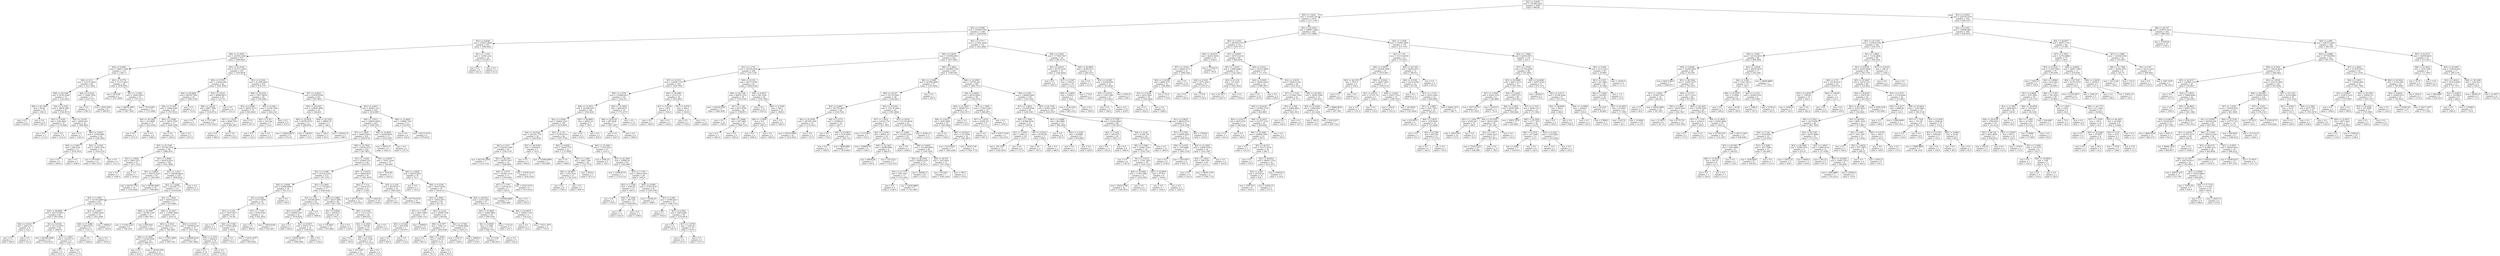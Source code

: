 digraph Tree {
node [shape=box] ;
0 [label="X[0] <= 0.6265\nmse = 332580.5424\nsamples = 2000\nvalue = 996.86"] ;
1 [label="X[6] <= 3.0221\nmse = 315205.749\nsamples = 1478\nvalue = 1117.1705"] ;
0 -> 1 [labeldistance=2.5, labelangle=45, headlabel="True"] ;
2 [label="X[3] <= 0.3606\nmse = 258389.7492\nsamples = 1186\nvalue = 1226.8508"] ;
1 -> 2 ;
3 [label="X[2] <= 6.8186\nmse = 239875.8648\nsamples = 651\nvalue = 1066.6022"] ;
2 -> 3 ;
4 [label="X[8] <= 21.0293\nmse = 229235.5246\nsamples = 637\nvalue = 1084.9042"] ;
3 -> 4 ;
5 [label="X[3] <= 0.2441\nmse = 138617.1696\nsamples = 112\nvalue = 1394.75"] ;
4 -> 5 ;
6 [label="X[4] <= 25.5\nmse = 122273.4245\nsamples = 68\nvalue = 1211.0441"] ;
5 -> 6 ;
7 [label="X[8] <= 20.1569\nmse = 54795.0348\nsamples = 57\nvalue = 1322.6491"] ;
6 -> 7 ;
8 [label="X[8] <= 20.1369\nmse = 84.64\nsamples = 10\nvalue = 1001.6"] ;
7 -> 8 ;
9 [label="mse = 0.0\nsamples = 2\nvalue = 1020.0"] ;
8 -> 9 ;
10 [label="mse = 0.0\nsamples = 8\nvalue = 997.0"] ;
8 -> 10 ;
11 [label="X[3] <= 0.2339\nmse = 39839.1897\nsamples = 47\nvalue = 1390.9574"] ;
7 -> 11 ;
12 [label="X[2] <= 2.0185\nmse = 2342.0663\nsamples = 14\nvalue = 1178.9286"] ;
11 -> 12 ;
13 [label="mse = 0.0\nsamples = 5\nvalue = 1114.0"] ;
12 -> 13 ;
14 [label="mse = 0.0\nsamples = 9\nvalue = 1215.0"] ;
12 -> 14 ;
15 [label="X[2] <= 2.0129\nmse = 28583.416\nsamples = 33\nvalue = 1480.9091"] ;
11 -> 15 ;
16 [label="mse = 0.0\nsamples = 7\nvalue = 1305.0"] ;
15 -> 16 ;
17 [label="X[6] <= 2.6012\nmse = 25704.8891\nsamples = 26\nvalue = 1528.2692"] ;
15 -> 17 ;
18 [label="X[6] <= 2.2485\nmse = 208.5124\nsamples = 11\nvalue = 1678.1818"] ;
17 -> 18 ;
19 [label="mse = 0.0\nsamples = 6\nvalue = 1665.0"] ;
18 -> 19 ;
20 [label="mse = 0.0\nsamples = 5\nvalue = 1694.0"] ;
18 -> 20 ;
21 [label="X[2] <= 2.0185\nmse = 15835.5556\nsamples = 15\nvalue = 1418.3333"] ;
17 -> 21 ;
22 [label="mse = 278.0165\nsamples = 11\nvalue = 1493.7273"] ;
21 -> 22 ;
23 [label="mse = 0.0\nsamples = 4\nvalue = 1211.0"] ;
21 -> 23 ;
24 [label="X[0] <= 0.5144\nmse = 72940.7438\nsamples = 11\nvalue = 632.7273"] ;
6 -> 24 ;
25 [label="mse = 0.0\nsamples = 3\nvalue = 1067.0"] ;
24 -> 25 ;
26 [label="mse = 3050.3594\nsamples = 8\nvalue = 469.875"] ;
24 -> 26 ;
27 [label="X[3] <= 0.2774\nmse = 31115.5429\nsamples = 44\nvalue = 1678.6591"] ;
5 -> 27 ;
28 [label="mse = 94.9136\nsamples = 9\nvalue = 1567.4444"] ;
27 -> 28 ;
29 [label="X[1] <= 1.0342\nmse = 35093.9053\nsamples = 35\nvalue = 1707.2571"] ;
27 -> 29 ;
30 [label="mse = 46679.3056\nsamples = 24\nvalue = 1687.1667"] ;
29 -> 30 ;
31 [label="mse = 7014.6281\nsamples = 11\nvalue = 1751.0909"] ;
29 -> 31 ;
32 [label="X[5] <= 41.0726\nmse = 223717.2358\nsamples = 525\nvalue = 1018.8038"] ;
4 -> 32 ;
33 [label="X[0] <= 0.5703\nmse = 116340.509\nsamples = 46\nvalue = 1481.4565"] ;
32 -> 33 ;
34 [label="X[4] <= 44.0644\nmse = 88726.7456\nsamples = 26\nvalue = 1669.1538"] ;
33 -> 34 ;
35 [label="X[6] <= 2.5318\nmse = 15644.6389\nsamples = 24\nvalue = 1747.8333"] ;
34 -> 35 ;
36 [label="X[4] <= 30.5362\nmse = 123.9669\nsamples = 11\nvalue = 1652.8182"] ;
35 -> 36 ;
37 [label="mse = 0.0\nsamples = 3\nvalue = 1671.0"] ;
36 -> 37 ;
38 [label="mse = 0.0\nsamples = 8\nvalue = 1646.0"] ;
36 -> 38 ;
39 [label="X[6] <= 2.6598\nmse = 14674.7929\nsamples = 13\nvalue = 1828.2308"] ;
35 -> 39 ;
40 [label="mse = 0.0\nsamples = 8\nvalue = 1924.0"] ;
39 -> 40 ;
41 [label="mse = 0.0\nsamples = 5\nvalue = 1675.0"] ;
39 -> 41 ;
42 [label="mse = 0.0\nsamples = 2\nvalue = 725.0"] ;
34 -> 42 ;
43 [label="X[2] <= 2.8123\nmse = 46899.8475\nsamples = 20\nvalue = 1237.45"] ;
33 -> 43 ;
44 [label="X[6] <= 2.4218\nmse = 6807.7806\nsamples = 14\nvalue = 1103.0714"] ;
43 -> 44 ;
45 [label="mse = 0.0\nsamples = 8\nvalue = 1032.0"] ;
44 -> 45 ;
46 [label="mse = 170.1389\nsamples = 6\nvalue = 1197.8333"] ;
44 -> 46 ;
47 [label="mse = 0.0\nsamples = 6\nvalue = 1551.0"] ;
43 -> 47 ;
48 [label="X[3] <= 0.2182\nmse = 211499.2403\nsamples = 479\nvalue = 974.3737"] ;
32 -> 48 ;
49 [label="X[8] <= 35.4574\nmse = 73677.8878\nsamples = 28\nvalue = 594.4286"] ;
48 -> 49 ;
50 [label="X[3] <= 0.2066\nmse = 20635.5153\nsamples = 14\nvalue = 822.6429"] ;
49 -> 50 ;
51 [label="X[7] <= 1.6214\nmse = 9698.7755\nsamples = 7\nvalue = 948.2857"] ;
50 -> 51 ;
52 [label="mse = 0.0\nsamples = 5\nvalue = 886.0"] ;
51 -> 52 ;
53 [label="mse = 0.0\nsamples = 2\nvalue = 1104.0"] ;
51 -> 53 ;
54 [label="mse = 0.0\nsamples = 7\nvalue = 697.0"] ;
50 -> 54 ;
55 [label="X[0] <= 0.509\nmse = 22556.7398\nsamples = 14\nvalue = 366.2143"] ;
49 -> 55 ;
56 [label="X[2] <= 4.307\nmse = 3513.84\nsamples = 5\nvalue = 170.4"] ;
55 -> 56 ;
57 [label="mse = 0.0\nsamples = 3\nvalue = 122.0"] ;
56 -> 57 ;
58 [label="mse = 0.0\nsamples = 2\nvalue = 243.0"] ;
56 -> 58 ;
59 [label="mse = 0.0\nsamples = 9\nvalue = 475.0"] ;
55 -> 59 ;
60 [label="X[7] <= 0.4823\nmse = 210536.9764\nsamples = 451\nvalue = 997.9623"] ;
48 -> 60 ;
61 [label="X[5] <= 45.4185\nmse = 129685.6094\nsamples = 16\nvalue = 548.625"] ;
60 -> 61 ;
62 [label="X[8] <= 24.4478\nmse = 80765.0579\nsamples = 11\nvalue = 688.8182"] ;
61 -> 62 ;
63 [label="mse = 104626.6875\nsamples = 8\nvalue = 672.25"] ;
62 -> 63 ;
64 [label="mse = 14450.0\nsamples = 3\nvalue = 733.0"] ;
62 -> 64 ;
65 [label="X[4] <= 24.7203\nmse = 98945.76\nsamples = 5\nvalue = 240.2"] ;
61 -> 65 ;
66 [label="mse = 128.0\nsamples = 3\nvalue = 80.0"] ;
65 -> 66 ;
67 [label="mse = 150932.25\nsamples = 2\nvalue = 480.5"] ;
65 -> 67 ;
68 [label="X[2] <= 6.0451\nmse = 205811.312\nsamples = 435\nvalue = 1014.4897"] ;
60 -> 68 ;
69 [label="X[6] <= 2.9511\nmse = 199674.0936\nsamples = 423\nvalue = 1028.5201"] ;
68 -> 69 ;
70 [label="X[7] <= 1.5693\nmse = 194053.6016\nsamples = 410\nvalue = 1009.8756"] ;
69 -> 70 ;
71 [label="X[5] <= 42.1509\nmse = 255740.5554\nsamples = 181\nvalue = 1088.5635"] ;
70 -> 71 ;
72 [label="X[2] <= 3.9042\nmse = 3982.2222\nsamples = 12\nvalue = 1471.3333"] ;
71 -> 72 ;
73 [label="mse = 0.0\nsamples = 5\nvalue = 1546.0"] ;
72 -> 73 ;
74 [label="mse = 0.0\nsamples = 7\nvalue = 1418.0"] ;
72 -> 74 ;
75 [label="X[1] <= 0.9089\nmse = 262474.9231\nsamples = 169\nvalue = 1061.3846"] ;
71 -> 75 ;
76 [label="X[1] <= 0.8853\nmse = 256152.4322\nsamples = 30\nvalue = 1304.3667"] ;
75 -> 76 ;
77 [label="mse = 442747.102\nsamples = 14\nvalue = 1254.4286"] ;
76 -> 77 ;
78 [label="mse = 88790.6836\nsamples = 16\nvalue = 1348.0625"] ;
76 -> 78 ;
79 [label="X[1] <= 1.2417\nmse = 248346.8024\nsamples = 139\nvalue = 1008.9424"] ;
75 -> 79 ;
80 [label="X[2] <= 3.4266\nmse = 245164.7771\nsamples = 137\nvalue = 1018.8394"] ;
79 -> 80 ;
81 [label="X[2] <= 2.1695\nmse = 331304.9808\nsamples = 60\nvalue = 1102.45"] ;
80 -> 81 ;
82 [label="X[4] <= 36.9604\nmse = 342770.5827\nsamples = 46\nvalue = 995.9348"] ;
81 -> 82 ;
83 [label="X[6] <= 2.8323\nmse = 29412.25\nsamples = 6\nvalue = 522.5"] ;
82 -> 83 ;
84 [label="mse = 0.0\nsamples = 3\nvalue = 694.0"] ;
83 -> 84 ;
85 [label="mse = 0.0\nsamples = 3\nvalue = 351.0"] ;
83 -> 85 ;
86 [label="X[1] <= 0.9354\nmse = 351110.0975\nsamples = 40\nvalue = 1066.95"] ;
82 -> 86 ;
87 [label="mse = 401064.5898\nsamples = 32\nvalue = 1016.8125"] ;
86 -> 87 ;
88 [label="X[1] <= 1.0047\nmse = 101016.75\nsamples = 8\nvalue = 1267.5"] ;
86 -> 88 ;
89 [label="mse = 0.0\nsamples = 6\nvalue = 1451.0"] ;
88 -> 89 ;
90 [label="mse = 0.0\nsamples = 2\nvalue = 717.0"] ;
88 -> 90 ;
91 [label="X[2] <= 2.9459\nmse = 133869.2449\nsamples = 14\nvalue = 1452.4286"] ;
81 -> 91 ;
92 [label="X[8] <= 31.4986\nmse = 8820.9375\nsamples = 8\nvalue = 1752.75"] ;
91 -> 92 ;
93 [label="mse = 0.0\nsamples = 5\nvalue = 1680.0"] ;
92 -> 93 ;
94 [label="mse = 0.0\nsamples = 3\nvalue = 1874.0"] ;
92 -> 94 ;
95 [label="mse = 20000.0\nsamples = 6\nvalue = 1052.0"] ;
91 -> 95 ;
96 [label="X[1] <= 1.1819\nmse = 168350.5522\nsamples = 77\nvalue = 953.6883"] ;
80 -> 96 ;
97 [label="X[8] <= 36.3997\nmse = 44788.1799\nsamples = 17\nvalue = 664.7647"] ;
96 -> 97 ;
98 [label="mse = 111502.2222\nsamples = 6\nvalue = 760.3333"] ;
97 -> 98 ;
99 [label="mse = 699.5041\nsamples = 11\nvalue = 612.6364"] ;
97 -> 99 ;
100 [label="X[8] <= 32.3917\nmse = 173006.7808\nsamples = 60\nvalue = 1035.55"] ;
96 -> 100 ;
101 [label="X[0] <= 0.5553\nmse = 108312.7335\nsamples = 23\nvalue = 784.3043"] ;
100 -> 101 ;
102 [label="X[8] <= 27.5692\nmse = 114184.9336\nsamples = 16\nvalue = 886.9375"] ;
101 -> 102 ;
103 [label="mse = 0.0\nsamples = 3\nvalue = 923.0"] ;
102 -> 103 ;
104 [label="mse = 140165.929\nsamples = 13\nvalue = 878.6154"] ;
102 -> 104 ;
105 [label="mse = 15781.3469\nsamples = 7\nvalue = 549.7143"] ;
101 -> 105 ;
106 [label="X[0] <= 0.5233\nmse = 149590.4134\nsamples = 37\nvalue = 1191.7297"] ;
100 -> 106 ;
107 [label="mse = 230698.0222\nsamples = 19\nvalue = 1067.3684"] ;
106 -> 107 ;
108 [label="X[6] <= 2.3752\nmse = 30420.0\nsamples = 18\nvalue = 1323.0"] ;
106 -> 108 ;
109 [label="mse = 0.0\nsamples = 10\nvalue = 1167.0"] ;
108 -> 109 ;
110 [label="mse = 0.0\nsamples = 8\nvalue = 1518.0"] ;
108 -> 110 ;
111 [label="mse = 0.0\nsamples = 2\nvalue = 331.0"] ;
79 -> 111 ;
112 [label="X[8] <= 25.7835\nmse = 136534.5752\nsamples = 229\nvalue = 947.6812"] ;
70 -> 112 ;
113 [label="X[1] <= 1.1028\nmse = 143045.535\nsamples = 154\nvalue = 1034.474"] ;
112 -> 113 ;
114 [label="X[2] <= 2.1006\nmse = 125134.5354\nsamples = 113\nvalue = 937.2743"] ;
113 -> 114 ;
115 [label="X[6] <= 2.8284\nmse = 61888.0988\nsamples = 36\nvalue = 705.1111"] ;
114 -> 115 ;
116 [label="X[3] <= 0.246\nmse = 53737.6094\nsamples = 32\nvalue = 747.125"] ;
115 -> 116 ;
117 [label="X[3] <= 0.229\nmse = 75653.9275\nsamples = 20\nvalue = 701.85"] ;
116 -> 117 ;
118 [label="mse = 0.0\nsamples = 5\nvalue = 873.0"] ;
117 -> 118 ;
119 [label="X[6] <= 2.7168\nmse = 87853.0933\nsamples = 15\nvalue = 644.8"] ;
117 -> 119 ;
120 [label="mse = 0.0\nsamples = 4\nvalue = 752.0"] ;
119 -> 120 ;
121 [label="mse = 114101.2397\nsamples = 11\nvalue = 605.8182"] ;
119 -> 121 ;
122 [label="X[7] <= 1.7193\nmse = 8100.0764\nsamples = 12\nvalue = 822.5833"] ;
116 -> 122 ;
123 [label="mse = 0.0\nsamples = 5\nvalue = 809.0"] ;
122 -> 123 ;
124 [label="mse = 13659.9184\nsamples = 7\nvalue = 832.2857"] ;
122 -> 124 ;
125 [label="mse = 0.0\nsamples = 4\nvalue = 369.0"] ;
115 -> 125 ;
126 [label="X[3] <= 0.2863\nmse = 117722.6423\nsamples = 77\nvalue = 1045.8182"] ;
114 -> 126 ;
127 [label="X[1] <= 1.04\nmse = 185360.0975\nsamples = 29\nvalue = 1274.3793"] ;
126 -> 127 ;
128 [label="X[3] <= 0.2197\nmse = 85898.2397\nsamples = 22\nvalue = 1078.8182"] ;
127 -> 128 ;
129 [label="mse = 0.0\nsamples = 3\nvalue = 904.0"] ;
128 -> 129 ;
130 [label="X[1] <= 0.9357\nmse = 93873.7175\nsamples = 19\nvalue = 1106.4211"] ;
128 -> 130 ;
131 [label="mse = 126302.8163\nsamples = 14\nvalue = 1089.4286"] ;
130 -> 131 ;
132 [label="mse = 0.0\nsamples = 5\nvalue = 1154.0"] ;
130 -> 132 ;
133 [label="mse = 0.0\nsamples = 7\nvalue = 1889.0"] ;
127 -> 133 ;
134 [label="X[0] <= 0.5086\nmse = 26227.9891\nsamples = 48\nvalue = 907.7292"] ;
126 -> 134 ;
135 [label="X[1] <= 0.9964\nmse = 10636.51\nsamples = 20\nvalue = 1047.3"] ;
134 -> 135 ;
136 [label="mse = 778.4463\nsamples = 11\nvalue = 955.9091"] ;
135 -> 136 ;
137 [label="mse = 0.0\nsamples = 9\nvalue = 1159.0"] ;
135 -> 137 ;
138 [label="X[0] <= 0.5194\nmse = 13511.6773\nsamples = 28\nvalue = 808.0357"] ;
134 -> 138 ;
139 [label="X[3] <= 0.3028\nmse = 764.96\nsamples = 25\nvalue = 768.8"] ;
138 -> 139 ;
140 [label="mse = 0.0\nsamples = 10\nvalue = 789.0"] ;
139 -> 140 ;
141 [label="X[0] <= 0.5101\nmse = 821.5556\nsamples = 15\nvalue = 755.3333"] ;
139 -> 141 ;
142 [label="mse = 101.2397\nsamples = 11\nvalue = 771.8182"] ;
141 -> 142 ;
143 [label="mse = 0.0\nsamples = 4\nvalue = 710.0"] ;
141 -> 143 ;
144 [label="mse = 0.0\nsamples = 3\nvalue = 1135.0"] ;
138 -> 144 ;
145 [label="X[4] <= 17.8276\nmse = 94604.9637\nsamples = 41\nvalue = 1302.3659"] ;
113 -> 145 ;
146 [label="X[4] <= 7.114\nmse = 53439.2727\nsamples = 22\nvalue = 1158.0"] ;
145 -> 146 ;
147 [label="mse = 69713.0764\nsamples = 12\nvalue = 1263.9167"] ;
146 -> 147 ;
148 [label="mse = 4294.29\nsamples = 10\nvalue = 1030.9"] ;
146 -> 148 ;
149 [label="X[3] <= 0.229\nmse = 90195.6177\nsamples = 19\nvalue = 1469.5263"] ;
145 -> 149 ;
150 [label="mse = 0.0\nsamples = 5\nvalue = 1180.0"] ;
149 -> 150 ;
151 [label="mse = 81778.6378\nsamples = 14\nvalue = 1572.9286"] ;
149 -> 151 ;
152 [label="X[1] <= 0.8307\nmse = 75937.2356\nsamples = 75\nvalue = 769.4667"] ;
112 -> 152 ;
153 [label="mse = 5416.96\nsamples = 5\nvalue = 1410.2"] ;
152 -> 153 ;
154 [label="X[6] <= 2.0628\nmse = 49555.5814\nsamples = 70\nvalue = 723.7"] ;
152 -> 154 ;
155 [label="mse = 0.0\nsamples = 3\nvalue = 145.0"] ;
154 -> 155 ;
156 [label="X[0] <= 0.5338\nmse = 36107.8196\nsamples = 67\nvalue = 749.6119"] ;
154 -> 156 ;
157 [label="X[2] <= 2.0943\nmse = 33824.4475\nsamples = 40\nvalue = 817.45"] ;
156 -> 157 ;
158 [label="X[7] <= 1.7193\nmse = 6097.0489\nsamples = 15\nvalue = 690.1333"] ;
157 -> 158 ;
159 [label="X[0] <= 0.5166\nmse = 636.9796\nsamples = 7\nvalue = 702.8571"] ;
158 -> 159 ;
160 [label="mse = 0.0\nsamples = 4\nvalue = 681.0"] ;
159 -> 160 ;
161 [label="mse = 0.0\nsamples = 3\nvalue = 732.0"] ;
159 -> 161 ;
162 [label="mse = 10609.0\nsamples = 8\nvalue = 679.0"] ;
158 -> 162 ;
163 [label="X[3] <= 0.225\nmse = 34899.7344\nsamples = 25\nvalue = 893.84"] ;
157 -> 163 ;
164 [label="X[0] <= 0.5077\nmse = 7984.173\nsamples = 17\nvalue = 830.0588"] ;
163 -> 164 ;
165 [label="mse = 0.0\nsamples = 5\nvalue = 961.0"] ;
164 -> 165 ;
166 [label="X[6] <= 2.2058\nmse = 1190.25\nsamples = 12\nvalue = 775.5"] ;
164 -> 166 ;
167 [label="mse = 0.0\nsamples = 6\nvalue = 741.0"] ;
166 -> 167 ;
168 [label="mse = 0.0\nsamples = 6\nvalue = 810.0"] ;
166 -> 168 ;
169 [label="X[2] <= 3.7306\nmse = 65080.9844\nsamples = 8\nvalue = 1029.375"] ;
163 -> 169 ;
170 [label="mse = 3192.25\nsamples = 2\nvalue = 1360.5"] ;
169 -> 170 ;
171 [label="mse = 36980.0\nsamples = 6\nvalue = 919.0"] ;
169 -> 171 ;
172 [label="X[4] <= 40.9411\nmse = 22572.3951\nsamples = 27\nvalue = 649.1111"] ;
156 -> 172 ;
173 [label="X[4] <= 31.9862\nmse = 12844.5802\nsamples = 18\nvalue = 609.5556"] ;
172 -> 173 ;
174 [label="X[1] <= 0.9399\nmse = 9.3398\nsamples = 16\nvalue = 649.3125"] ;
173 -> 174 ;
175 [label="mse = 0.1224\nsamples = 7\nvalue = 645.8571"] ;
174 -> 175 ;
176 [label="mse = 0.0\nsamples = 9\nvalue = 652.0"] ;
174 -> 176 ;
177 [label="mse = 1722.25\nsamples = 2\nvalue = 291.5"] ;
173 -> 177 ;
178 [label="X[4] <= 43.6679\nmse = 32640.1728\nsamples = 9\nvalue = 728.2222"] ;
172 -> 178 ;
179 [label="mse = 0.0\nsamples = 5\nvalue = 735.0"] ;
178 -> 179 ;
180 [label="mse = 73311.1875\nsamples = 4\nvalue = 719.75"] ;
178 -> 180 ;
181 [label="X[4] <= 18.4092\nmse = 20206.8639\nsamples = 13\nvalue = 1616.5385"] ;
69 -> 181 ;
182 [label="mse = 26912.0\nsamples = 9\nvalue = 1643.0"] ;
181 -> 182 ;
183 [label="mse = 0.0\nsamples = 4\nvalue = 1557.0"] ;
181 -> 183 ;
184 [label="X[8] <= 21.8958\nmse = 170606.7431\nsamples = 12\nvalue = 519.9167"] ;
68 -> 184 ;
185 [label="mse = 0.0\nsamples = 6\nvalue = 160.0"] ;
184 -> 185 ;
186 [label="mse = 82133.4722\nsamples = 6\nvalue = 879.8333"] ;
184 -> 186 ;
187 [label="X[1] <= 1.1532\nmse = 15306.1224\nsamples = 14\nvalue = 233.8571"] ;
3 -> 187 ;
188 [label="mse = 0.0\nsamples = 8\nvalue = 341.0"] ;
187 -> 188 ;
189 [label="mse = 0.0\nsamples = 6\nvalue = 91.0"] ;
187 -> 189 ;
190 [label="X[2] <= 4.7717\nmse = 211647.6264\nsamples = 535\nvalue = 1421.8449"] ;
2 -> 190 ;
191 [label="X[0] <= 0.5634\nmse = 193599.6392\nsamples = 501\nvalue = 1457.8283"] ;
190 -> 191 ;
192 [label="X[1] <= 1.1741\nmse = 147295.8258\nsamples = 208\nvalue = 1597.1587"] ;
191 -> 192 ;
193 [label="X[7] <= 4.2312\nmse = 154265.1725\nsamples = 143\nvalue = 1502.7063"] ;
192 -> 193 ;
194 [label="X[6] <= 2.7339\nmse = 155998.6147\nsamples = 125\nvalue = 1452.312"] ;
193 -> 194 ;
195 [label="X[8] <= 33.3672\nmse = 161496.5037\nsamples = 106\nvalue = 1394.9245"] ;
194 -> 195 ;
196 [label="X[3] <= 0.4364\nmse = 150641.4321\nsamples = 102\nvalue = 1419.8039"] ;
195 -> 196 ;
197 [label="X[4] <= 16.0106\nmse = 261220.7725\nsamples = 34\nvalue = 1244.8529"] ;
196 -> 197 ;
198 [label="X[6] <= 2.437\nmse = 229254.1998\nsamples = 29\nvalue = 1338.2759"] ;
197 -> 198 ;
199 [label="mse = 441379.3469\nsamples = 7\nvalue = 1114.7143"] ;
198 -> 199 ;
200 [label="X[5] <= 44.5361\nmse = 140797.2417\nsamples = 22\nvalue = 1409.4091"] ;
198 -> 200 ;
201 [label="X[0] <= 0.5377\nmse = 161681.3223\nsamples = 11\nvalue = 1194.6364"] ;
200 -> 201 ;
202 [label="X[7] <= 1.7193\nmse = 126720.24\nsamples = 5\nvalue = 859.6"] ;
201 -> 202 ;
203 [label="mse = 203096.8889\nsamples = 3\nvalue = 802.6667"] ;
202 -> 203 ;
204 [label="mse = 0.0\nsamples = 2\nvalue = 945.0"] ;
202 -> 204 ;
205 [label="mse = 19323.4722\nsamples = 6\nvalue = 1473.8333"] ;
201 -> 205 ;
206 [label="mse = 27658.5124\nsamples = 11\nvalue = 1624.1818"] ;
200 -> 206 ;
207 [label="X[5] <= 44.5109\nmse = 102400.8\nsamples = 5\nvalue = 703.0"] ;
197 -> 207 ;
208 [label="mse = 0.0\nsamples = 2\nvalue = 864.0"] ;
207 -> 208 ;
209 [label="mse = 141866.8889\nsamples = 3\nvalue = 595.6667"] ;
207 -> 209 ;
210 [label="X[2] <= 2.115\nmse = 72395.8778\nsamples = 68\nvalue = 1507.2794"] ;
196 -> 210 ;
211 [label="X[4] <= 6.8282\nmse = 13449.7732\nsamples = 21\nvalue = 1713.8095"] ;
210 -> 211 ;
212 [label="mse = 0.0\nsamples = 3\nvalue = 1480.0"] ;
211 -> 212 ;
213 [label="X[6] <= 2.1564\nmse = 5061.7284\nsamples = 18\nvalue = 1752.7778"] ;
211 -> 213 ;
214 [label="X[4] <= 28.0877\nmse = 1553.3156\nsamples = 15\nvalue = 1729.1333"] ;
213 -> 214 ;
215 [label="mse = 0.0\nsamples = 8\nvalue = 1766.0"] ;
214 -> 215 ;
216 [label="mse = 0.0\nsamples = 7\nvalue = 1687.0"] ;
214 -> 216 ;
217 [label="mse = 5832.0\nsamples = 3\nvalue = 1871.0"] ;
213 -> 217 ;
218 [label="X[4] <= 19.1946\nmse = 71159.5319\nsamples = 47\nvalue = 1415.0"] ;
210 -> 218 ;
219 [label="mse = 9506.25\nsamples = 2\nvalue = 729.5"] ;
218 -> 219 ;
220 [label="X[5] <= 42.3692\nmse = 52086.56\nsamples = 45\nvalue = 1445.4667"] ;
218 -> 220 ;
221 [label="mse = 37989.6735\nsamples = 7\nvalue = 1176.5714"] ;
220 -> 221 ;
222 [label="X[7] <= 1.7193\nmse = 38910.5263\nsamples = 38\nvalue = 1495.0"] ;
220 -> 222 ;
223 [label="X[2] <= 2.1594\nmse = 3050.64\nsamples = 15\nvalue = 1647.6"] ;
222 -> 223 ;
224 [label="mse = 0.0\nsamples = 2\nvalue = 1785.0"] ;
223 -> 224 ;
225 [label="X[6] <= 2.1564\nmse = 168.7101\nsamples = 13\nvalue = 1626.4615"] ;
223 -> 225 ;
226 [label="mse = 0.0\nsamples = 11\nvalue = 1632.0"] ;
225 -> 226 ;
227 [label="mse = 0.0\nsamples = 2\nvalue = 1596.0"] ;
225 -> 227 ;
228 [label="X[0] <= 0.5095\nmse = 37205.8147\nsamples = 23\nvalue = 1395.4783"] ;
222 -> 228 ;
229 [label="mse = 10506.25\nsamples = 2\nvalue = 1886.5"] ;
228 -> 229 ;
230 [label="X[1] <= 0.902\nmse = 14599.6327\nsamples = 21\nvalue = 1348.7143"] ;
228 -> 230 ;
231 [label="mse = 0.0\nsamples = 2\nvalue = 1052.0"] ;
230 -> 231 ;
232 [label="X[3] <= 0.4562\nmse = 5893.6288\nsamples = 19\nvalue = 1379.9474"] ;
230 -> 232 ;
233 [label="mse = 0.0\nsamples = 9\nvalue = 1457.0"] ;
232 -> 233 ;
234 [label="X[7] <= 3.4759\nmse = 1045.44\nsamples = 10\nvalue = 1310.6"] ;
232 -> 234 ;
235 [label="mse = 0.0\nsamples = 6\nvalue = 1337.0"] ;
234 -> 235 ;
236 [label="mse = 0.0\nsamples = 4\nvalue = 1271.0"] ;
234 -> 236 ;
237 [label="X[5] <= 46.8893\nmse = 20022.25\nsamples = 4\nvalue = 760.5"] ;
195 -> 237 ;
238 [label="mse = 0.0\nsamples = 2\nvalue = 619.0"] ;
237 -> 238 ;
239 [label="mse = 0.0\nsamples = 2\nvalue = 902.0"] ;
237 -> 239 ;
240 [label="X[4] <= 21.2859\nmse = 4449.4072\nsamples = 19\nvalue = 1772.4737"] ;
194 -> 240 ;
241 [label="X[8] <= 24.4218\nmse = 687.9184\nsamples = 7\nvalue = 1857.2857"] ;
240 -> 241 ;
242 [label="mse = 0.0\nsamples = 3\nvalue = 1827.0"] ;
241 -> 242 ;
243 [label="mse = 0.0\nsamples = 4\nvalue = 1880.0"] ;
241 -> 243 ;
244 [label="mse = 0.0\nsamples = 12\nvalue = 1723.0"] ;
240 -> 244 ;
245 [label="X[4] <= 29.2982\nmse = 2119.1111\nsamples = 18\nvalue = 1852.6667"] ;
193 -> 245 ;
246 [label="X[7] <= 4.6219\nmse = 100.0\nsamples = 4\nvalue = 1932.0"] ;
245 -> 246 ;
247 [label="mse = 0.0\nsamples = 2\nvalue = 1942.0"] ;
246 -> 247 ;
248 [label="mse = 0.0\nsamples = 2\nvalue = 1922.0"] ;
246 -> 248 ;
249 [label="X[1] <= 0.8747\nmse = 384.0\nsamples = 14\nvalue = 1830.0"] ;
245 -> 249 ;
250 [label="mse = 0.0\nsamples = 2\nvalue = 1782.0"] ;
249 -> 250 ;
251 [label="mse = 0.0\nsamples = 12\nvalue = 1838.0"] ;
249 -> 251 ;
252 [label="X[0] <= 0.5191\nmse = 69157.6748\nsamples = 65\nvalue = 1804.9538"] ;
192 -> 252 ;
253 [label="X[4] <= 28.1196\nmse = 89870.1223\nsamples = 39\nvalue = 1705.0769"] ;
252 -> 253 ;
254 [label="mse = 218239.5041\nsamples = 11\nvalue = 1466.3636"] ;
253 -> 254 ;
255 [label="X[7] <= 1.128\nmse = 8257.9796\nsamples = 28\nvalue = 1798.8571"] ;
253 -> 255 ;
256 [label="mse = 0.0\nsamples = 14\nvalue = 1709.0"] ;
255 -> 256 ;
257 [label="X[6] <= 2.0666\nmse = 367.3469\nsamples = 14\nvalue = 1888.7143"] ;
255 -> 257 ;
258 [label="mse = 0.0\nsamples = 5\nvalue = 1863.0"] ;
257 -> 258 ;
259 [label="mse = 0.0\nsamples = 9\nvalue = 1903.0"] ;
257 -> 259 ;
260 [label="X[4] <= 8.0037\nmse = 681.2544\nsamples = 26\nvalue = 1954.7692"] ;
252 -> 260 ;
261 [label="mse = 0.0\nsamples = 10\nvalue = 1932.0"] ;
260 -> 261 ;
262 [label="X[0] <= 0.5558\nmse = 580.5\nsamples = 16\nvalue = 1969.0"] ;
260 -> 262 ;
263 [label="X[6] <= 2.3038\nmse = 9.0\nsamples = 8\nvalue = 1993.0"] ;
262 -> 263 ;
264 [label="mse = 0.0\nsamples = 4\nvalue = 1996.0"] ;
263 -> 264 ;
265 [label="mse = 0.0\nsamples = 4\nvalue = 1990.0"] ;
263 -> 265 ;
266 [label="mse = 0.0\nsamples = 8\nvalue = 1945.0"] ;
262 -> 266 ;
267 [label="X[6] <= 2.3862\nmse = 202906.1708\nsamples = 293\nvalue = 1358.9181"] ;
191 -> 267 ;
268 [label="X[6] <= 2.2388\nmse = 247480.3089\nsamples = 97\nvalue = 1141.0206"] ;
267 -> 268 ;
269 [label="X[8] <= 20.167\nmse = 231133.0281\nsamples = 94\nvalue = 1168.4043"] ;
268 -> 269 ;
270 [label="X[3] <= 0.4667\nmse = 367754.2687\nsamples = 29\nvalue = 1330.7241"] ;
269 -> 270 ;
271 [label="X[5] <= 43.4768\nmse = 387358.1385\nsamples = 19\nvalue = 1174.4211"] ;
270 -> 271 ;
272 [label="mse = 419310.9961\nsamples = 16\nvalue = 1254.5625"] ;
271 -> 272 ;
273 [label="mse = 0.0\nsamples = 3\nvalue = 747.0"] ;
271 -> 273 ;
274 [label="X[4] <= 5.2773\nmse = 195894.01\nsamples = 10\nvalue = 1627.7"] ;
270 -> 274 ;
275 [label="mse = 0.0\nsamples = 2\nvalue = 750.0"] ;
274 -> 275 ;
276 [label="X[5] <= 43.0853\nmse = 4130.8594\nsamples = 8\nvalue = 1847.125"] ;
274 -> 276 ;
277 [label="mse = 0.0\nsamples = 5\nvalue = 1869.0"] ;
276 -> 277 ;
278 [label="mse = 8888.8889\nsamples = 3\nvalue = 1810.6667"] ;
276 -> 278 ;
279 [label="X[5] <= 47.6161\nmse = 153179.1844\nsamples = 65\nvalue = 1095.9846"] ;
269 -> 279 ;
280 [label="X[7] <= 1.4932\nmse = 123333.716\nsamples = 13\nvalue = 921.7692"] ;
279 -> 280 ;
281 [label="mse = 117128.0\nsamples = 3\nvalue = 535.0"] ;
280 -> 281 ;
282 [label="X[2] <= 2.3194\nmse = 66855.16\nsamples = 10\nvalue = 1037.8"] ;
280 -> 282 ;
283 [label="mse = 109892.25\nsamples = 2\nvalue = 1249.5"] ;
282 -> 283 ;
284 [label="X[4] <= 42.1463\nmse = 42090.6094\nsamples = 8\nvalue = 984.875"] ;
282 -> 284 ;
285 [label="mse = 49639.84\nsamples = 5\nvalue = 903.6"] ;
284 -> 285 ;
286 [label="mse = 150.2222\nsamples = 3\nvalue = 1120.3333"] ;
284 -> 286 ;
287 [label="X[5] <= 48.56\nmse = 151155.8639\nsamples = 52\nvalue = 1139.5385"] ;
279 -> 287 ;
288 [label="X[1] <= 0.884\nmse = 151003.4356\nsamples = 50\nvalue = 1124.62"] ;
287 -> 288 ;
289 [label="mse = 0.0\nsamples = 2\nvalue = 1496.0"] ;
288 -> 289 ;
290 [label="X[0] <= 0.6091\nmse = 151308.9996\nsamples = 48\nvalue = 1109.1458"] ;
288 -> 290 ;
291 [label="X[4] <= 28.3594\nmse = 192655.0197\nsamples = 37\nvalue = 1136.2973"] ;
290 -> 291 ;
292 [label="X[4] <= 21.7753\nmse = 7493.5017\nsamples = 17\nvalue = 1114.2941"] ;
291 -> 292 ;
293 [label="mse = 0.0\nsamples = 8\nvalue = 1106.0"] ;
292 -> 293 ;
294 [label="mse = 14038.8889\nsamples = 9\nvalue = 1121.6667"] ;
292 -> 294 ;
295 [label="mse = 349281.0\nsamples = 20\nvalue = 1155.0"] ;
291 -> 295 ;
296 [label="X[8] <= 26.975\nmse = 1415.6033\nsamples = 11\nvalue = 1017.8182"] ;
290 -> 296 ;
297 [label="mse = 59.2653\nsamples = 7\nvalue = 1045.1429"] ;
296 -> 297 ;
298 [label="mse = 196.0\nsamples = 4\nvalue = 970.0"] ;
296 -> 298 ;
299 [label="mse = 10302.25\nsamples = 2\nvalue = 1512.5"] ;
287 -> 299 ;
300 [label="mse = 0.0\nsamples = 3\nvalue = 283.0"] ;
268 -> 300 ;
301 [label="X[8] <= 22.2095\nmse = 145720.287\nsamples = 196\nvalue = 1466.7551"] ;
267 -> 301 ;
302 [label="X[0] <= 0.6058\nmse = 90535.8504\nsamples = 38\nvalue = 1149.2105"] ;
301 -> 302 ;
303 [label="X[4] <= 21.2859\nmse = 16069.7211\nsamples = 22\nvalue = 1353.2273"] ;
302 -> 303 ;
304 [label="X[6] <= 2.9511\nmse = 5493.4969\nsamples = 18\nvalue = 1403.9444"] ;
303 -> 304 ;
305 [label="mse = 0.0\nsamples = 2\nvalue = 1582.0"] ;
304 -> 305 ;
306 [label="X[8] <= 20.8327\nmse = 1721.8398\nsamples = 16\nvalue = 1381.6875"] ;
304 -> 306 ;
307 [label="mse = 1014.8163\nsamples = 7\nvalue = 1403.4286"] ;
306 -> 307 ;
308 [label="mse = 1618.1728\nsamples = 9\nvalue = 1364.7778"] ;
306 -> 308 ;
309 [label="mse = 0.0\nsamples = 4\nvalue = 1125.0"] ;
303 -> 309 ;
310 [label="X[1] <= 1.1899\nmse = 57002.2148\nsamples = 16\nvalue = 868.6875"] ;
302 -> 310 ;
311 [label="X[7] <= 3.4154\nmse = 45300.321\nsamples = 9\nvalue = 712.1111"] ;
310 -> 311 ;
312 [label="mse = 0.0\nsamples = 6\nvalue = 807.0"] ;
311 -> 312 ;
313 [label="mse = 81877.5556\nsamples = 3\nvalue = 522.3333"] ;
311 -> 313 ;
314 [label="mse = 0.0\nsamples = 7\nvalue = 1070.0"] ;
310 -> 314 ;
315 [label="X[0] <= 0.592\nmse = 128908.5409\nsamples = 158\nvalue = 1543.1266"] ;
301 -> 315 ;
316 [label="X[7] <= 1.6833\nmse = 151438.6704\nsamples = 38\nvalue = 1284.5263"] ;
315 -> 316 ;
317 [label="X[6] <= 2.7966\nmse = 87480.6336\nsamples = 25\nvalue = 1505.08"] ;
316 -> 317 ;
318 [label="X[1] <= 1.0567\nmse = 12901.21\nsamples = 20\nvalue = 1631.7"] ;
317 -> 318 ;
319 [label="mse = 101.2397\nsamples = 11\nvalue = 1529.1818"] ;
318 -> 319 ;
320 [label="mse = 0.0\nsamples = 9\nvalue = 1757.0"] ;
318 -> 320 ;
321 [label="X[1] <= 0.9533\nmse = 65145.84\nsamples = 5\nvalue = 998.6"] ;
317 -> 321 ;
322 [label="mse = 0.0\nsamples = 3\nvalue = 1207.0"] ;
321 -> 322 ;
323 [label="mse = 0.0\nsamples = 2\nvalue = 686.0"] ;
321 -> 323 ;
324 [label="X[3] <= 0.4086\nmse = 992.6982\nsamples = 13\nvalue = 860.3846"] ;
316 -> 324 ;
325 [label="mse = 0.0\nsamples = 4\nvalue = 907.0"] ;
324 -> 325 ;
326 [label="X[2] <= 2.3194\nmse = 38.8889\nsamples = 9\nvalue = 839.6667"] ;
324 -> 326 ;
327 [label="mse = 0.0\nsamples = 7\nvalue = 843.0"] ;
326 -> 327 ;
328 [label="mse = 0.0\nsamples = 2\nvalue = 828.0"] ;
326 -> 328 ;
329 [label="X[5] <= 45.7356\nmse = 93891.2164\nsamples = 120\nvalue = 1625.0167"] ;
315 -> 329 ;
330 [label="X[4] <= 6.7326\nmse = 53224.9628\nsamples = 69\nvalue = 1762.3913"] ;
329 -> 330 ;
331 [label="X[2] <= 2.1621\nmse = 180.4275\nsamples = 20\nvalue = 1965.15"] ;
330 -> 331 ;
332 [label="mse = 0.0\nsamples = 11\nvalue = 1953.0"] ;
331 -> 332 ;
333 [label="mse = 0.0\nsamples = 9\nvalue = 1980.0"] ;
331 -> 333 ;
334 [label="X[4] <= 19.24\nmse = 51246.763\nsamples = 49\nvalue = 1679.6327"] ;
330 -> 334 ;
335 [label="X[0] <= 0.5943\nmse = 22440.7336\nsamples = 34\nvalue = 1554.1765"] ;
334 -> 335 ;
336 [label="mse = 0.0\nsamples = 4\nvalue = 1787.0"] ;
335 -> 336 ;
337 [label="X[1] <= 0.9133\nmse = 17241.5822\nsamples = 30\nvalue = 1523.1333"] ;
335 -> 337 ;
338 [label="X[4] <= 10.0944\nmse = 17393.1066\nsamples = 21\nvalue = 1559.1905"] ;
337 -> 338 ;
339 [label="mse = 30222.5764\nsamples = 12\nvalue = 1549.5833"] ;
338 -> 339 ;
340 [label="mse = 0.0\nsamples = 9\nvalue = 1572.0"] ;
338 -> 340 ;
341 [label="X[5] <= 42.8916\nmse = 6776.0\nsamples = 9\nvalue = 1439.0"] ;
337 -> 341 ;
342 [label="mse = 0.0\nsamples = 7\nvalue = 1395.0"] ;
341 -> 342 ;
343 [label="mse = 0.0\nsamples = 2\nvalue = 1593.0"] ;
341 -> 343 ;
344 [label="mse = 0.0\nsamples = 15\nvalue = 1964.0"] ;
334 -> 344 ;
345 [label="X[1] <= 0.9819\nmse = 88833.9754\nsamples = 51\nvalue = 1439.1569"] ;
329 -> 345 ;
346 [label="X[7] <= 2.2784\nmse = 42695.0562\nsamples = 37\nvalue = 1296.5676"] ;
345 -> 346 ;
347 [label="X[6] <= 2.6159\nmse = 7165.6686\nsamples = 13\nvalue = 1083.1538"] ;
346 -> 347 ;
348 [label="mse = 0.0\nsamples = 9\nvalue = 1138.0"] ;
347 -> 348 ;
349 [label="mse = 1291.6875\nsamples = 4\nvalue = 959.75"] ;
347 -> 349 ;
350 [label="X[4] <= 21.2859\nmse = 23906.5556\nsamples = 24\nvalue = 1412.1667"] ;
346 -> 350 ;
351 [label="X[2] <= 3.3822\nmse = 18813.94\nsamples = 20\nvalue = 1371.6"] ;
350 -> 351 ;
352 [label="mse = 0.0\nsamples = 11\nvalue = 1351.0"] ;
351 -> 352 ;
353 [label="mse = 40656.1728\nsamples = 9\nvalue = 1396.7778"] ;
351 -> 353 ;
354 [label="mse = 0.0\nsamples = 4\nvalue = 1615.0"] ;
350 -> 354 ;
355 [label="mse = 15028.0\nsamples = 14\nvalue = 1816.0"] ;
345 -> 355 ;
356 [label="X[0] <= 0.5453\nmse = 177369.7067\nsamples = 34\nvalue = 891.6176"] ;
190 -> 356 ;
357 [label="X[1] <= 0.8213\nmse = 40376.1358\nsamples = 18\nvalue = 1246.4444"] ;
356 -> 357 ;
358 [label="mse = 0.0\nsamples = 8\nvalue = 1402.0"] ;
357 -> 358 ;
359 [label="X[7] <= 2.1047\nmse = 37832.6\nsamples = 10\nvalue = 1122.0"] ;
357 -> 359 ;
360 [label="X[6] <= 2.4845\nmse = 10563.2\nsamples = 5\nvalue = 944.0"] ;
359 -> 360 ;
361 [label="mse = 2134.2222\nsamples = 3\nvalue = 865.3333"] ;
360 -> 361 ;
362 [label="mse = 0.0\nsamples = 2\nvalue = 1062.0"] ;
360 -> 362 ;
363 [label="mse = 1734.0\nsamples = 5\nvalue = 1300.0"] ;
359 -> 363 ;
364 [label="X[4] <= 20.6859\nmse = 30502.8711\nsamples = 16\nvalue = 492.4375"] ;
356 -> 364 ;
365 [label="mse = 0.0\nsamples = 2\nvalue = 211.0"] ;
364 -> 365 ;
366 [label="X[3] <= 0.4505\nmse = 21928.6582\nsamples = 14\nvalue = 532.6429"] ;
364 -> 366 ;
367 [label="X[3] <= 0.4333\nmse = 1100.1389\nsamples = 12\nvalue = 473.8333"] ;
366 -> 367 ;
368 [label="mse = 0.0\nsamples = 2\nvalue = 548.0"] ;
367 -> 368 ;
369 [label="mse = 0.0\nsamples = 10\nvalue = 459.0"] ;
367 -> 369 ;
370 [label="mse = 1640.25\nsamples = 2\nvalue = 885.5"] ;
366 -> 370 ;
371 [label="X[5] <= 42.3253\nmse = 298657.1666\nsamples = 292\nvalue = 671.6884"] ;
1 -> 371 ;
372 [label="X[2] <= 2.1021\nmse = 295344.2755\nsamples = 122\nvalue = 1029.7377"] ;
371 -> 372 ;
373 [label="X[4] <= 24.6275\nmse = 82433.3939\nsamples = 33\nvalue = 1636.0"] ;
372 -> 373 ;
374 [label="X[7] <= 1.6214\nmse = 28065.4173\nsamples = 31\nvalue = 1690.2581"] ;
373 -> 374 ;
375 [label="X[4] <= 15.6189\nmse = 6866.3175\nsamples = 21\nvalue = 1584.6667"] ;
374 -> 375 ;
376 [label="X[3] <= 0.3104\nmse = 4433.5802\nsamples = 18\nvalue = 1562.4444"] ;
375 -> 376 ;
377 [label="mse = 0.0\nsamples = 10\nvalue = 1622.0"] ;
376 -> 377 ;
378 [label="mse = 0.0\nsamples = 8\nvalue = 1488.0"] ;
376 -> 378 ;
379 [label="mse = 722.0\nsamples = 3\nvalue = 1718.0"] ;
375 -> 379 ;
380 [label="mse = 0.0\nsamples = 10\nvalue = 1912.0"] ;
374 -> 380 ;
381 [label="mse = 172225.0\nsamples = 2\nvalue = 795.0"] ;
373 -> 381 ;
382 [label="X[7] <= 0.9891\nmse = 187472.4126\nsamples = 89\nvalue = 804.9438"] ;
372 -> 382 ;
383 [label="X[1] <= 1.0353\nmse = 13990.0388\nsamples = 19\nvalue = 1142.5263"] ;
382 -> 383 ;
384 [label="X[0] <= 0.5343\nmse = 2073.2344\nsamples = 8\nvalue = 1276.375"] ;
383 -> 384 ;
385 [label="mse = 0.0\nsamples = 5\nvalue = 1243.0"] ;
384 -> 385 ;
386 [label="mse = 578.0\nsamples = 3\nvalue = 1332.0"] ;
384 -> 386 ;
387 [label="X[5] <= 41.218\nmse = 151.4215\nsamples = 11\nvalue = 1045.1818"] ;
383 -> 387 ;
388 [label="mse = 42.1875\nsamples = 4\nvalue = 1029.75"] ;
387 -> 388 ;
389 [label="mse = 0.0\nsamples = 7\nvalue = 1054.0"] ;
387 -> 389 ;
390 [label="X[0] <= 0.5212\nmse = 195231.9869\nsamples = 70\nvalue = 713.3143"] ;
382 -> 390 ;
391 [label="X[4] <= 9.3938\nmse = 29005.9184\nsamples = 14\nvalue = 1089.2857"] ;
390 -> 391 ;
392 [label="mse = 0.0\nsamples = 10\nvalue = 1197.0"] ;
391 -> 392 ;
393 [label="mse = 0.0\nsamples = 4\nvalue = 820.0"] ;
391 -> 393 ;
394 [label="X[2] <= 4.0235\nmse = 192615.2181\nsamples = 56\nvalue = 619.3214"] ;
390 -> 394 ;
395 [label="X[7] <= 1.7193\nmse = 211060.1582\nsamples = 41\nvalue = 719.7073"] ;
394 -> 395 ;
396 [label="X[4] <= 10.6124\nmse = 227802.7156\nsamples = 30\nvalue = 836.8667"] ;
395 -> 396 ;
397 [label="X[4] <= 4.9317\nmse = 8655.6735\nsamples = 7\nvalue = 508.4286"] ;
396 -> 397 ;
398 [label="mse = 0.0\nsamples = 3\nvalue = 401.0"] ;
397 -> 398 ;
399 [label="mse = 0.0\nsamples = 4\nvalue = 589.0"] ;
397 -> 399 ;
400 [label="X[8] <= 33.6251\nmse = 251677.2741\nsamples = 23\nvalue = 936.8261"] ;
396 -> 400 ;
401 [label="X[8] <= 23.1698\nmse = 234006.1905\nsamples = 21\nvalue = 997.0"] ;
400 -> 401 ;
402 [label="mse = 0.0\nsamples = 3\nvalue = 1312.0"] ;
401 -> 402 ;
403 [label="X[5] <= 40.412\nmse = 253713.4722\nsamples = 18\nvalue = 944.5"] ;
401 -> 403 ;
404 [label="mse = 0.0\nsamples = 2\nvalue = 379.0"] ;
403 -> 404 ;
405 [label="X[5] <= 40.8521\nmse = 240457.1523\nsamples = 16\nvalue = 1015.1875"] ;
403 -> 405 ;
406 [label="X[2] <= 2.655\nmse = 297555.61\nsamples = 10\nvalue = 954.7"] ;
405 -> 406 ;
407 [label="mse = 336779.0\nsamples = 8\nvalue = 1025.0"] ;
406 -> 407 ;
408 [label="mse = 41820.25\nsamples = 2\nvalue = 673.5"] ;
406 -> 408 ;
409 [label="mse = 129032.0\nsamples = 6\nvalue = 1116.0"] ;
405 -> 409 ;
410 [label="mse = 0.0\nsamples = 2\nvalue = 305.0"] ;
400 -> 410 ;
411 [label="X[3] <= 0.306\nmse = 25866.6942\nsamples = 11\nvalue = 400.1818"] ;
395 -> 411 ;
412 [label="mse = 0.0\nsamples = 5\nvalue = 224.0"] ;
411 -> 412 ;
413 [label="mse = 0.0\nsamples = 6\nvalue = 547.0"] ;
411 -> 413 ;
414 [label="X[8] <= 29.3691\nmse = 39365.5289\nsamples = 15\nvalue = 344.9333"] ;
394 -> 414 ;
415 [label="X[5] <= 41.6584\nmse = 13948.0247\nsamples = 9\nvalue = 243.4444"] ;
414 -> 415 ;
416 [label="mse = 144.0\nsamples = 2\nvalue = 50.0"] ;
415 -> 416 ;
417 [label="mse = 4145.6327\nsamples = 7\nvalue = 298.7143"] ;
415 -> 417 ;
418 [label="mse = 38866.8056\nsamples = 6\nvalue = 497.1667"] ;
414 -> 418 ;
419 [label="X[2] <= 3.1958\nmse = 143007.9005\nsamples = 170\nvalue = 414.7353"] ;
371 -> 419 ;
420 [label="X[1] <= 1.02\nmse = 151119.4556\nsamples = 52\nvalue = 757.9231"] ;
419 -> 420 ;
421 [label="X[6] <= 3.5876\nmse = 193430.3946\nsamples = 21\nvalue = 1019.2857"] ;
420 -> 421 ;
422 [label="X[5] <= 44.3555\nmse = 7921.0\nsamples = 4\nvalue = 258.0"] ;
421 -> 422 ;
423 [label="mse = 0.0\nsamples = 2\nvalue = 169.0"] ;
422 -> 423 ;
424 [label="mse = 0.0\nsamples = 2\nvalue = 347.0"] ;
422 -> 424 ;
425 [label="X[0] <= 0.5624\nmse = 68627.4187\nsamples = 17\nvalue = 1198.4118"] ;
421 -> 425 ;
426 [label="X[1] <= 0.9213\nmse = 137531.76\nsamples = 5\nvalue = 1028.2"] ;
425 -> 426 ;
427 [label="mse = 0.0\nsamples = 3\nvalue = 1331.0"] ;
426 -> 427 ;
428 [label="mse = 0.0\nsamples = 2\nvalue = 574.0"] ;
426 -> 428 ;
429 [label="X[6] <= 3.6425\nmse = 22815.7222\nsamples = 12\nvalue = 1269.3333"] ;
425 -> 429 ;
430 [label="mse = 1250.0\nsamples = 3\nvalue = 1011.0"] ;
429 -> 430 ;
431 [label="mse = 343.8025\nsamples = 9\nvalue = 1355.4444"] ;
429 -> 431 ;
432 [label="X[8] <= 30.7332\nmse = 44834.9511\nsamples = 31\nvalue = 580.871"] ;
420 -> 432 ;
433 [label="X[0] <= 0.5183\nmse = 25145.6704\nsamples = 25\nvalue = 657.64"] ;
432 -> 433 ;
434 [label="mse = 0.0\nsamples = 3\nvalue = 427.0"] ;
433 -> 434 ;
435 [label="X[1] <= 1.1743\nmse = 20331.6281\nsamples = 22\nvalue = 689.0909"] ;
433 -> 435 ;
436 [label="X[1] <= 1.0995\nmse = 1941.7932\nsamples = 18\nvalue = 709.6111"] ;
435 -> 436 ;
437 [label="mse = 652.6875\nsamples = 4\nvalue = 661.25"] ;
436 -> 437 ;
438 [label="X[6] <= 3.2078\nmse = 1450.9592\nsamples = 14\nvalue = 723.4286"] ;
436 -> 438 ;
439 [label="mse = 0.0\nsamples = 3\nvalue = 671.0"] ;
438 -> 439 ;
440 [label="X[3] <= 0.2386\nmse = 892.562\nsamples = 11\nvalue = 737.7273"] ;
438 -> 440 ;
441 [label="mse = 0.0\nsamples = 6\nvalue = 765.0"] ;
440 -> 441 ;
442 [label="mse = 0.0\nsamples = 5\nvalue = 705.0"] ;
440 -> 442 ;
443 [label="mse = 92664.1875\nsamples = 4\nvalue = 596.75"] ;
435 -> 443 ;
444 [label="mse = 0.0\nsamples = 6\nvalue = 261.0"] ;
432 -> 444 ;
445 [label="X[2] <= 7.3089\nmse = 64659.0975\nsamples = 118\nvalue = 263.5"] ;
419 -> 445 ;
446 [label="X[7] <= 1.8758\nmse = 61765.6508\nsamples = 88\nvalue = 341.4091"] ;
445 -> 446 ;
447 [label="X[5] <= 42.6968\nmse = 44011.5153\nsamples = 77\nvalue = 293.7922"] ;
446 -> 447 ;
448 [label="X[7] <= 1.4504\nmse = 43201.4321\nsamples = 9\nvalue = 526.8889"] ;
447 -> 448 ;
449 [label="mse = 29773.4722\nsamples = 6\nvalue = 437.8333"] ;
448 -> 449 ;
450 [label="mse = 22472.0\nsamples = 3\nvalue = 705.0"] ;
448 -> 450 ;
451 [label="X[3] <= 0.2205\nmse = 35975.673\nsamples = 68\nvalue = 262.9412"] ;
447 -> 451 ;
452 [label="X[6] <= 3.1954\nmse = 44597.8291\nsamples = 45\nvalue = 309.6444"] ;
451 -> 452 ;
453 [label="X[1] <= 1.1054\nmse = 45201.84\nsamples = 15\nvalue = 206.6"] ;
452 -> 453 ;
454 [label="mse = 54615.69\nsamples = 10\nvalue = 272.9"] ;
453 -> 454 ;
455 [label="mse = 0.0\nsamples = 5\nvalue = 74.0"] ;
453 -> 455 ;
456 [label="X[4] <= 29.3704\nmse = 36332.2056\nsamples = 30\nvalue = 361.1667"] ;
452 -> 456 ;
457 [label="X[2] <= 3.347\nmse = 33483.3525\nsamples = 27\nvalue = 387.4074"] ;
456 -> 457 ;
458 [label="mse = 72563.2222\nsamples = 12\nvalue = 426.6667"] ;
457 -> 458 ;
459 [label="mse = 0.0\nsamples = 15\nvalue = 356.0"] ;
457 -> 459 ;
460 [label="mse = 0.0\nsamples = 3\nvalue = 125.0"] ;
456 -> 460 ;
461 [label="X[7] <= 1.3101\nmse = 6489.1153\nsamples = 23\nvalue = 171.5652"] ;
451 -> 461 ;
462 [label="mse = 10853.5556\nsamples = 3\nvalue = 295.6667"] ;
461 -> 462 ;
463 [label="X[8] <= 34.3204\nmse = 3177.7475\nsamples = 20\nvalue = 152.95"] ;
461 -> 463 ;
464 [label="X[0] <= 0.5276\nmse = 147.2308\nsamples = 13\nvalue = 115.0"] ;
463 -> 464 ;
465 [label="mse = 4.4082\nsamples = 7\nvalue = 103.8571"] ;
464 -> 465 ;
466 [label="mse = 0.0\nsamples = 6\nvalue = 128.0"] ;
464 -> 466 ;
467 [label="X[3] <= 0.2322\nmse = 1163.9592\nsamples = 7\nvalue = 223.4286"] ;
463 -> 467 ;
468 [label="mse = 2.25\nsamples = 2\nvalue = 169.5"] ;
467 -> 468 ;
469 [label="mse = 0.0\nsamples = 5\nvalue = 245.0"] ;
467 -> 469 ;
470 [label="X[8] <= 24.4096\nmse = 59072.0165\nsamples = 11\nvalue = 674.7273"] ;
446 -> 470 ;
471 [label="mse = 26244.0\nsamples = 2\nvalue = 276.0"] ;
470 -> 471 ;
472 [label="X[1] <= 0.9173\nmse = 23186.4444\nsamples = 9\nvalue = 763.3333"] ;
470 -> 472 ;
473 [label="X[5] <= 48.6936\nmse = 384.0\nsamples = 5\nvalue = 866.0"] ;
472 -> 473 ;
474 [label="mse = 0.0\nsamples = 3\nvalue = 850.0"] ;
473 -> 474 ;
475 [label="mse = 0.0\nsamples = 2\nvalue = 890.0"] ;
473 -> 475 ;
476 [label="X[4] <= 13.9969\nmse = 22044.5\nsamples = 4\nvalue = 635.0"] ;
472 -> 476 ;
477 [label="mse = 0.0\nsamples = 2\nvalue = 545.0"] ;
476 -> 477 ;
478 [label="mse = 27889.0\nsamples = 2\nvalue = 725.0"] ;
476 -> 478 ;
479 [label="X[3] <= 0.436\nmse = 3114.2322\nsamples = 30\nvalue = 34.9667"] ;
445 -> 479 ;
480 [label="X[3] <= 0.307\nmse = 201.3802\nsamples = 26\nvalue = 22.3462"] ;
479 -> 480 ;
481 [label="X[2] <= 7.5626\nmse = 138.6927\nsamples = 24\nvalue = 19.875"] ;
480 -> 481 ;
482 [label="mse = 20.2222\nsamples = 3\nvalue = 38.6667"] ;
481 -> 482 ;
483 [label="X[5] <= 43.0913\nmse = 97.9637\nsamples = 21\nvalue = 17.1905"] ;
481 -> 483 ;
484 [label="mse = 245.76\nsamples = 5\nvalue = 26.2"] ;
483 -> 484 ;
485 [label="mse = 18.4844\nsamples = 16\nvalue = 14.375"] ;
483 -> 485 ;
486 [label="mse = 1.0\nsamples = 2\nvalue = 52.0"] ;
480 -> 486 ;
487 [label="mse = 14283.0\nsamples = 4\nvalue = 117.0"] ;
479 -> 487 ;
488 [label="X[3] <= 0.4303\nmse = 224750.2276\nsamples = 522\nvalue = 656.2107"] ;
0 -> 488 [labeldistance=2.5, labelangle=-45, headlabel="False"] ;
489 [label="X[2] <= 4.1642\nmse = 130846.6407\nsamples = 268\nvalue = 436.2052"] ;
488 -> 489 ;
490 [label="X[5] <= 43.3729\nmse = 125929.5784\nsamples = 184\nvalue = 538.1576"] ;
489 -> 490 ;
491 [label="X[6] <= 2.905\nmse = 141142.8033\nsamples = 86\nvalue = 696.5698"] ;
490 -> 491 ;
492 [label="X[4] <= 4.4289\nmse = 142265.0691\nsamples = 69\nvalue = 762.058"] ;
491 -> 492 ;
493 [label="mse = 40413.2653\nsamples = 7\nvalue = 1284.8571"] ;
492 -> 493 ;
494 [label="X[5] <= 40.5544\nmse = 119421.8377\nsamples = 62\nvalue = 703.0323"] ;
492 -> 494 ;
495 [label="X[7] <= 1.0854\nmse = 53369.7344\nsamples = 16\nvalue = 344.625"] ;
494 -> 495 ;
496 [label="mse = 0.0\nsamples = 2\nvalue = 46.0"] ;
495 -> 496 ;
497 [label="mse = 46434.4898\nsamples = 14\nvalue = 387.2857"] ;
495 -> 497 ;
498 [label="X[0] <= 0.7371\nmse = 82175.2552\nsamples = 46\nvalue = 827.6957"] ;
494 -> 498 ;
499 [label="X[6] <= 2.3862\nmse = 14670.5329\nsamples = 17\nvalue = 602.7647"] ;
498 -> 499 ;
500 [label="mse = 31.6875\nsamples = 4\nvalue = 427.25"] ;
499 -> 500 ;
501 [label="mse = 6779.716\nsamples = 13\nvalue = 656.7692"] ;
499 -> 501 ;
502 [label="X[8] <= 24.2545\nmse = 74702.4542\nsamples = 29\nvalue = 959.5517"] ;
498 -> 502 ;
503 [label="X[7] <= 1.7193\nmse = 22201.0\nsamples = 4\nvalue = 566.0"] ;
502 -> 503 ;
504 [label="mse = 0.0\nsamples = 2\nvalue = 715.0"] ;
503 -> 504 ;
505 [label="mse = 0.0\nsamples = 2\nvalue = 417.0"] ;
503 -> 505 ;
506 [label="X[4] <= 21.9878\nmse = 54356.4096\nsamples = 25\nvalue = 1022.52"] ;
502 -> 506 ;
507 [label="mse = 21578.6327\nsamples = 14\nvalue = 1151.2857"] ;
506 -> 507 ;
508 [label="mse = 48113.1405\nsamples = 11\nvalue = 858.6364"] ;
506 -> 508 ;
509 [label="X[2] <= 3.4639\nmse = 48528.2976\nsamples = 17\nvalue = 430.7647"] ;
491 -> 509 ;
510 [label="X[6] <= 3.438\nmse = 15911.8214\nsamples = 14\nvalue = 356.5"] ;
509 -> 510 ;
511 [label="X[8] <= 20.2597\nmse = 33.4844\nsamples = 8\nvalue = 283.625"] ;
510 -> 511 ;
512 [label="mse = 0.0\nsamples = 3\nvalue = 280.0"] ;
511 -> 512 ;
513 [label="mse = 40.96\nsamples = 5\nvalue = 285.8"] ;
511 -> 513 ;
514 [label="X[2] <= 3.3153\nmse = 20560.5556\nsamples = 6\nvalue = 453.6667"] ;
510 -> 514 ;
515 [label="mse = 1089.0\nsamples = 2\nvalue = 547.0"] ;
514 -> 515 ;
516 [label="mse = 23763.0\nsamples = 4\nvalue = 407.0"] ;
514 -> 516 ;
517 [label="mse = 54890.8889\nsamples = 3\nvalue = 777.3333"] ;
509 -> 517 ;
518 [label="X[1] <= 1.0865\nmse = 71232.4694\nsamples = 98\nvalue = 399.1429"] ;
490 -> 518 ;
519 [label="X[1] <= 0.8539\nmse = 42543.6944\nsamples = 94\nvalue = 363.1702"] ;
518 -> 519 ;
520 [label="X[0] <= 0.78\nmse = 19138.9235\nsamples = 14\nvalue = 618.0714"] ;
519 -> 520 ;
521 [label="X[3] <= 0.2818\nmse = 7196.49\nsamples = 10\nvalue = 692.9"] ;
520 -> 521 ;
522 [label="mse = 16562.0\nsamples = 3\nvalue = 765.0"] ;
521 -> 522 ;
523 [label="mse = 0.0\nsamples = 7\nvalue = 662.0"] ;
521 -> 523 ;
524 [label="X[0] <= 0.8339\nmse = 1.0\nsamples = 4\nvalue = 431.0"] ;
520 -> 524 ;
525 [label="mse = 0.0\nsamples = 2\nvalue = 432.0"] ;
524 -> 525 ;
526 [label="mse = 0.0\nsamples = 2\nvalue = 430.0"] ;
524 -> 526 ;
527 [label="X[5] <= 47.4067\nmse = 33279.1211\nsamples = 80\nvalue = 318.5625"] ;
519 -> 527 ;
528 [label="X[4] <= 30.4507\nmse = 33479.367\nsamples = 56\nvalue = 362.9107"] ;
527 -> 528 ;
529 [label="X[5] <= 46.1248\nmse = 21657.9302\nsamples = 53\nvalue = 336.2642"] ;
528 -> 529 ;
530 [label="X[0] <= 0.7822\nmse = 16179.036\nsamples = 38\nvalue = 282.7368"] ;
529 -> 530 ;
531 [label="X[4] <= 17.64\nmse = 1528.8582\nsamples = 23\nvalue = 222.4783"] ;
530 -> 531 ;
532 [label="X[5] <= 44.5093\nmse = 1443.9844\nsamples = 8\nvalue = 196.625"] ;
531 -> 532 ;
533 [label="X[8] <= 23.4929\nmse = 182.25\nsamples = 6\nvalue = 217.5"] ;
532 -> 533 ;
534 [label="mse = 0.0\nsamples = 3\nvalue = 204.0"] ;
533 -> 534 ;
535 [label="mse = 0.0\nsamples = 3\nvalue = 231.0"] ;
533 -> 535 ;
536 [label="mse = 0.0\nsamples = 2\nvalue = 134.0"] ;
532 -> 536 ;
537 [label="X[3] <= 0.3289\nmse = 1027.5289\nsamples = 15\nvalue = 236.2667"] ;
531 -> 537 ;
538 [label="mse = 1038.4844\nsamples = 8\nvalue = 256.625"] ;
537 -> 538 ;
539 [label="mse = 0.0\nsamples = 7\nvalue = 213.0"] ;
537 -> 539 ;
540 [label="X[5] <= 44.7381\nmse = 24537.8489\nsamples = 15\nvalue = 375.1333"] ;
530 -> 540 ;
541 [label="X[5] <= 44.3681\nmse = 39566.1875\nsamples = 4\nvalue = 478.25"] ;
540 -> 541 ;
542 [label="mse = 33672.25\nsamples = 2\nvalue = 338.5"] ;
541 -> 542 ;
543 [label="mse = 6400.0\nsamples = 2\nvalue = 618.0"] ;
541 -> 543 ;
544 [label="X[1] <= 1.0653\nmse = 13800.4132\nsamples = 11\nvalue = 337.6364"] ;
540 -> 544 ;
545 [label="mse = 282.24\nsamples = 5\nvalue = 307.6"] ;
544 -> 545 ;
546 [label="X[4] <= 19.5843\nmse = 23687.2222\nsamples = 6\nvalue = 362.6667"] ;
544 -> 546 ;
547 [label="mse = 2266.8889\nsamples = 3\nvalue = 355.3333"] ;
546 -> 547 ;
548 [label="mse = 45000.0\nsamples = 3\nvalue = 370.0"] ;
546 -> 548 ;
549 [label="X[5] <= 46.9541\nmse = 9891.3156\nsamples = 15\nvalue = 471.8667"] ;
529 -> 549 ;
550 [label="X[2] <= 2.095\nmse = 7441.2397\nsamples = 11\nvalue = 511.8182"] ;
549 -> 550 ;
551 [label="mse = 0.0\nsamples = 3\nvalue = 596.0"] ;
550 -> 551 ;
552 [label="X[2] <= 2.6624\nmse = 6577.6875\nsamples = 8\nvalue = 480.25"] ;
550 -> 552 ;
553 [label="mse = 0.0\nsamples = 4\nvalue = 405.0"] ;
552 -> 553 ;
554 [label="mse = 1830.25\nsamples = 4\nvalue = 555.5"] ;
552 -> 554 ;
555 [label="X[0] <= 0.8728\nmse = 169.0\nsamples = 4\nvalue = 362.0"] ;
549 -> 555 ;
556 [label="mse = 0.0\nsamples = 2\nvalue = 349.0"] ;
555 -> 556 ;
557 [label="mse = 0.0\nsamples = 2\nvalue = 375.0"] ;
555 -> 557 ;
558 [label="mse = 8169.5556\nsamples = 3\nvalue = 833.6667"] ;
528 -> 558 ;
559 [label="X[3] <= 0.2371\nmse = 17514.8264\nsamples = 24\nvalue = 215.0833"] ;
527 -> 559 ;
560 [label="X[3] <= 0.2277\nmse = 9966.96\nsamples = 5\nvalue = 423.2"] ;
559 -> 560 ;
561 [label="mse = 0.0\nsamples = 2\nvalue = 399.0"] ;
560 -> 561 ;
562 [label="mse = 15960.8889\nsamples = 3\nvalue = 439.3333"] ;
560 -> 562 ;
563 [label="X[8] <= 23.0416\nmse = 5103.5845\nsamples = 19\nvalue = 160.3158"] ;
559 -> 563 ;
564 [label="X[7] <= 1.7429\nmse = 774.321\nsamples = 9\nvalue = 209.1111"] ;
563 -> 564 ;
565 [label="mse = 0.0\nsamples = 5\nvalue = 234.0"] ;
564 -> 565 ;
566 [label="mse = 0.0\nsamples = 4\nvalue = 178.0"] ;
564 -> 566 ;
567 [label="X[3] <= 0.3438\nmse = 4928.44\nsamples = 10\nvalue = 116.4"] ;
563 -> 567 ;
568 [label="X[3] <= 0.2739\nmse = 8369.84\nsamples = 5\nvalue = 143.4"] ;
567 -> 568 ;
569 [label="mse = 13888.8889\nsamples = 3\nvalue = 148.3333"] ;
568 -> 569 ;
570 [label="mse = 0.0\nsamples = 2\nvalue = 136.0"] ;
568 -> 570 ;
571 [label="X[0] <= 0.6862\nmse = 29.04\nsamples = 5\nvalue = 89.4"] ;
567 -> 571 ;
572 [label="mse = 0.0\nsamples = 2\nvalue = 96.0"] ;
571 -> 572 ;
573 [label="mse = 0.0\nsamples = 3\nvalue = 85.0"] ;
571 -> 573 ;
574 [label="X[7] <= 2.8134\nmse = 380.25\nsamples = 4\nvalue = 1244.5"] ;
518 -> 574 ;
575 [label="mse = 0.0\nsamples = 2\nvalue = 1264.0"] ;
574 -> 575 ;
576 [label="mse = 0.0\nsamples = 2\nvalue = 1225.0"] ;
574 -> 576 ;
577 [label="X[4] <= 36.0677\nmse = 68975.1763\nsamples = 84\nvalue = 212.881"] ;
489 -> 577 ;
578 [label="X[7] <= 2.7823\nmse = 32754.0686\nsamples = 70\nvalue = 148.4"] ;
577 -> 578 ;
579 [label="X[3] <= 0.2192\nmse = 11559.5398\nsamples = 59\nvalue = 98.0508"] ;
578 -> 579 ;
580 [label="mse = 19321.0\nsamples = 2\nvalue = 530.0"] ;
579 -> 580 ;
581 [label="X[2] <= 5.8964\nmse = 4510.831\nsamples = 57\nvalue = 82.8947"] ;
579 -> 581 ;
582 [label="X[1] <= 0.9828\nmse = 3767.3841\nsamples = 29\nvalue = 129.1724"] ;
581 -> 582 ;
583 [label="X[2] <= 5.7095\nmse = 3666.9875\nsamples = 20\nvalue = 149.25"] ;
582 -> 583 ;
584 [label="X[8] <= 28.4158\nmse = 3794.6523\nsamples = 16\nvalue = 161.8125"] ;
583 -> 584 ;
585 [label="X[5] <= 46.736\nmse = 6012.8056\nsamples = 6\nvalue = 204.8333"] ;
584 -> 585 ;
586 [label="mse = 650.25\nsamples = 2\nvalue = 312.5"] ;
585 -> 586 ;
587 [label="mse = 0.0\nsamples = 4\nvalue = 151.0"] ;
585 -> 587 ;
588 [label="X[1] <= 0.8507\nmse = 687.0\nsamples = 10\nvalue = 136.0"] ;
584 -> 588 ;
589 [label="mse = 1156.0\nsamples = 2\nvalue = 173.0"] ;
588 -> 589 ;
590 [label="X[2] <= 5.5504\nmse = 141.9375\nsamples = 8\nvalue = 126.75"] ;
588 -> 590 ;
591 [label="mse = 0.0\nsamples = 3\nvalue = 142.0"] ;
590 -> 591 ;
592 [label="X[4] <= 16.0839\nmse = 3.84\nsamples = 5\nvalue = 117.6"] ;
590 -> 592 ;
593 [label="mse = 0.0\nsamples = 3\nvalue = 116.0"] ;
592 -> 593 ;
594 [label="mse = 0.0\nsamples = 2\nvalue = 120.0"] ;
592 -> 594 ;
595 [label="mse = 0.0\nsamples = 4\nvalue = 99.0"] ;
583 -> 595 ;
596 [label="X[8] <= 34.4978\nmse = 1104.0247\nsamples = 9\nvalue = 84.5556"] ;
582 -> 596 ;
597 [label="X[1] <= 1.1093\nmse = 32.5556\nsamples = 6\nvalue = 63.3333"] ;
596 -> 597 ;
598 [label="mse = 0.8889\nsamples = 3\nvalue = 57.6667"] ;
597 -> 598 ;
599 [label="mse = 0.0\nsamples = 3\nvalue = 69.0"] ;
597 -> 599 ;
600 [label="mse = 544.6667\nsamples = 3\nvalue = 127.0"] ;
596 -> 600 ;
601 [label="X[6] <= 2.7162\nmse = 765.3916\nsamples = 28\nvalue = 34.9643"] ;
581 -> 601 ;
602 [label="X[7] <= 1.5607\nmse = 224.0\nsamples = 9\nvalue = 69.0"] ;
601 -> 602 ;
603 [label="mse = 72.0\nsamples = 3\nvalue = 49.0"] ;
602 -> 603 ;
604 [label="mse = 0.0\nsamples = 6\nvalue = 79.0"] ;
602 -> 604 ;
605 [label="X[4] <= 34.1773\nmse = 213.1856\nsamples = 19\nvalue = 18.8421"] ;
601 -> 605 ;
606 [label="X[7] <= 1.5205\nmse = 120.4\nsamples = 10\nvalue = 30.0"] ;
605 -> 606 ;
607 [label="mse = 0.0\nsamples = 2\nvalue = 11.0"] ;
606 -> 607 ;
608 [label="X[5] <= 42.5449\nmse = 37.6875\nsamples = 8\nvalue = 34.75"] ;
606 -> 608 ;
609 [label="mse = 0.0\nsamples = 2\nvalue = 43.0"] ;
608 -> 609 ;
610 [label="mse = 20.0\nsamples = 6\nvalue = 32.0"] ;
608 -> 610 ;
611 [label="X[5] <= 49.2467\nmse = 24.2469\nsamples = 9\nvalue = 6.4444"] ;
605 -> 611 ;
612 [label="X[3] <= 0.28\nmse = 10.4\nsamples = 5\nvalue = 10.0"] ;
611 -> 612 ;
613 [label="mse = 3.5556\nsamples = 3\nvalue = 7.6667"] ;
612 -> 613 ;
614 [label="mse = 0.25\nsamples = 2\nvalue = 13.5"] ;
612 -> 614 ;
615 [label="mse = 6.0\nsamples = 4\nvalue = 2.0"] ;
611 -> 615 ;
616 [label="X[0] <= 0.8056\nmse = 59907.3388\nsamples = 11\nvalue = 418.4545"] ;
578 -> 616 ;
617 [label="X[4] <= 16.7035\nmse = 41519.3333\nsamples = 6\nvalue = 553.0"] ;
616 -> 617 ;
618 [label="mse = 41242.6875\nsamples = 4\nvalue = 470.75"] ;
617 -> 618 ;
619 [label="mse = 1482.25\nsamples = 2\nvalue = 717.5"] ;
617 -> 619 ;
620 [label="X[6] <= 2.6456\nmse = 34182.4\nsamples = 5\nvalue = 257.0"] ;
616 -> 620 ;
621 [label="mse = 0.0\nsamples = 3\nvalue = 208.0"] ;
620 -> 621 ;
622 [label="mse = 76452.25\nsamples = 2\nvalue = 330.5"] ;
620 -> 622 ;
623 [label="X[7] <= 1.5986\nmse = 125346.9184\nsamples = 14\nvalue = 535.2857"] ;
577 -> 623 ;
624 [label="X[8] <= 21.7584\nmse = 36249.1875\nsamples = 8\nvalue = 265.75"] ;
623 -> 624 ;
625 [label="mse = 14113.44\nsamples = 5\nvalue = 393.4"] ;
624 -> 625 ;
626 [label="mse = 722.0\nsamples = 3\nvalue = 53.0"] ;
624 -> 626 ;
627 [label="X[1] <= 0.95\nmse = 18123.2222\nsamples = 6\nvalue = 894.6667"] ;
623 -> 627 ;
628 [label="mse = 0.0\nsamples = 3\nvalue = 1023.0"] ;
627 -> 628 ;
629 [label="mse = 3307.5556\nsamples = 3\nvalue = 766.3333"] ;
627 -> 629 ;
630 [label="X[8] <= 20.167\nmse = 218874.1622\nsamples = 254\nvalue = 888.3425"] ;
488 -> 630 ;
631 [label="mse = 10160.64\nsamples = 10\nvalue = 1550.4"] ;
630 -> 631 ;
632 [label="X[6] <= 2.668\nmse = 208727.8293\nsamples = 244\nvalue = 861.209"] ;
630 -> 632 ;
633 [label="X[6] <= 2.4686\nmse = 197728.8786\nsamples = 221\nvalue = 901.5701"] ;
632 -> 633 ;
634 [label="X[0] <= 0.7422\nmse = 178226.2012\nsamples = 179\nvalue = 848.5642"] ;
633 -> 634 ;
635 [label="X[5] <= 42.4157\nmse = 139396.1139\nsamples = 26\nvalue = 534.9615"] ;
634 -> 635 ;
636 [label="mse = 0.0\nsamples = 2\nvalue = 1477.0"] ;
635 -> 636 ;
637 [label="X[2] <= 2.0874\nmse = 70896.6649\nsamples = 24\nvalue = 456.4583"] ;
635 -> 637 ;
638 [label="mse = 0.0\nsamples = 2\nvalue = 1065.0"] ;
637 -> 638 ;
639 [label="X[5] <= 44.9621\nmse = 40615.5723\nsamples = 22\nvalue = 401.1364"] ;
637 -> 639 ;
640 [label="X[4] <= 8.8034\nmse = 54526.0237\nsamples = 13\nvalue = 457.7692"] ;
639 -> 640 ;
641 [label="mse = 8889.6529\nsamples = 11\nvalue = 366.2727"] ;
640 -> 641 ;
642 [label="mse = 6241.0\nsamples = 2\nvalue = 961.0"] ;
640 -> 642 ;
643 [label="mse = 9198.2222\nsamples = 9\nvalue = 319.3333"] ;
639 -> 643 ;
644 [label="X[2] <= 3.0329\nmse = 165272.2408\nsamples = 153\nvalue = 901.8562"] ;
634 -> 644 ;
645 [label="X[8] <= 28.2263\nmse = 183041.0419\nsamples = 124\nvalue = 844.9194"] ;
644 -> 645 ;
646 [label="X[7] <= 1.2367\nmse = 178320.8781\nsamples = 110\nvalue = 891.5909"] ;
645 -> 646 ;
647 [label="X[1] <= 0.8595\nmse = 180740.504\nsamples = 94\nvalue = 854.2447"] ;
646 -> 647 ;
648 [label="X[1] <= 0.8351\nmse = 147591.4375\nsamples = 40\nvalue = 966.25"] ;
647 -> 648 ;
649 [label="mse = 80495.1925\nsamples = 31\nvalue = 808.9677"] ;
648 -> 649 ;
650 [label="mse = 0.0\nsamples = 9\nvalue = 1508.0"] ;
648 -> 650 ;
651 [label="X[6] <= 2.1564\nmse = 189119.1265\nsamples = 54\nvalue = 771.2778"] ;
647 -> 651 ;
652 [label="X[5] <= 48.5157\nmse = 223865.1011\nsamples = 36\nvalue = 662.8056"] ;
651 -> 652 ;
653 [label="X[8] <= 21.7837\nmse = 169774.6211\nsamples = 32\nvalue = 592.0625"] ;
652 -> 653 ;
654 [label="mse = 280327.474\nsamples = 17\nvalue = 523.7647"] ;
653 -> 654 ;
655 [label="X[1] <= 0.9066\nmse = 33203.4489\nsamples = 15\nvalue = 669.4667"] ;
653 -> 655 ;
656 [label="mse = 75533.04\nsamples = 5\nvalue = 638.4"] ;
655 -> 656 ;
657 [label="X[4] <= 37.7519\nmse = 11314.8\nsamples = 10\nvalue = 685.0"] ;
655 -> 657 ;
658 [label="mse = 0.0\nsamples = 6\nvalue = 689.0"] ;
657 -> 658 ;
659 [label="mse = 28227.0\nsamples = 4\nvalue = 679.0"] ;
657 -> 659 ;
660 [label="mse = 296259.1875\nsamples = 4\nvalue = 1228.75"] ;
652 -> 660 ;
661 [label="X[1] <= 0.9957\nmse = 49029.8395\nsamples = 18\nvalue = 988.2222"] ;
651 -> 661 ;
662 [label="mse = 33499.0255\nsamples = 14\nvalue = 907.2143"] ;
661 -> 662 ;
663 [label="mse = 31.6875\nsamples = 4\nvalue = 1271.75"] ;
661 -> 663 ;
664 [label="X[8] <= 22.2259\nmse = 107771.125\nsamples = 16\nvalue = 1111.0"] ;
646 -> 664 ;
665 [label="mse = 586.8056\nsamples = 6\nvalue = 1288.8333"] ;
664 -> 665 ;
666 [label="mse = 141722.01\nsamples = 10\nvalue = 1004.3"] ;
664 -> 666 ;
667 [label="X[7] <= 2.632\nmse = 68540.7398\nsamples = 14\nvalue = 478.2143"] ;
645 -> 667 ;
668 [label="mse = 78732.0\nsamples = 7\nvalue = 518.0"] ;
667 -> 668 ;
669 [label="mse = 55183.6735\nsamples = 7\nvalue = 438.4286"] ;
667 -> 669 ;
670 [label="X[5] <= 43.1347\nmse = 16163.8692\nsamples = 29\nvalue = 1145.3103"] ;
644 -> 670 ;
671 [label="X[1] <= 0.9012\nmse = 20.25\nsamples = 6\nvalue = 953.5"] ;
670 -> 671 ;
672 [label="mse = 0.0\nsamples = 3\nvalue = 949.0"] ;
671 -> 672 ;
673 [label="mse = 0.0\nsamples = 3\nvalue = 958.0"] ;
671 -> 673 ;
674 [label="X[6] <= 2.1046\nmse = 8273.7921\nsamples = 23\nvalue = 1195.3478"] ;
670 -> 674 ;
675 [label="mse = 0.0\nsamples = 8\nvalue = 1254.0"] ;
674 -> 675 ;
676 [label="X[4] <= 33.4971\nmse = 9873.2622\nsamples = 15\nvalue = 1164.0667"] ;
674 -> 676 ;
677 [label="mse = 0.0\nsamples = 5\nvalue = 1119.0"] ;
676 -> 677 ;
678 [label="mse = 13286.64\nsamples = 10\nvalue = 1186.6"] ;
676 -> 678 ;
679 [label="X[7] <= 1.6601\nmse = 217839.5351\nsamples = 42\nvalue = 1127.4762"] ;
633 -> 679 ;
680 [label="X[4] <= 3.3951\nmse = 119958.2992\nsamples = 19\nvalue = 1543.7368"] ;
679 -> 680 ;
681 [label="X[1] <= 0.8847\nmse = 233472.2222\nsamples = 6\nvalue = 1310.6667"] ;
680 -> 681 ;
682 [label="mse = 0.0\nsamples = 2\nvalue = 1994.0"] ;
681 -> 682 ;
683 [label="mse = 0.0\nsamples = 4\nvalue = 969.0"] ;
681 -> 683 ;
684 [label="X[5] <= 45.2565\nmse = 30924.213\nsamples = 13\nvalue = 1651.3077"] ;
680 -> 684 ;
685 [label="X[5] <= 42.2342\nmse = 371.9008\nsamples = 11\nvalue = 1725.9091"] ;
684 -> 685 ;
686 [label="mse = 0.0\nsamples = 2\nvalue = 1685.0"] ;
685 -> 686 ;
687 [label="mse = 0.0\nsamples = 9\nvalue = 1735.0"] ;
685 -> 687 ;
688 [label="mse = 0.0\nsamples = 2\nvalue = 1241.0"] ;
684 -> 688 ;
689 [label="X[8] <= 24.3918\nmse = 37314.586\nsamples = 23\nvalue = 783.6087"] ;
679 -> 689 ;
690 [label="X[4] <= 8.8034\nmse = 24368.5215\nsamples = 21\nvalue = 745.9524"] ;
689 -> 690 ;
691 [label="mse = 25090.56\nsamples = 10\nvalue = 777.2"] ;
690 -> 691 ;
692 [label="mse = 22017.5207\nsamples = 11\nvalue = 717.5455"] ;
690 -> 692 ;
693 [label="mse = 2025.0\nsamples = 2\nvalue = 1179.0"] ;
689 -> 693 ;
694 [label="X[5] <= 42.5671\nmse = 148358.0643\nsamples = 23\nvalue = 473.3913"] ;
632 -> 694 ;
695 [label="X[8] <= 41.0613\nmse = 1618.1389\nsamples = 6\nvalue = 117.1667"] ;
694 -> 695 ;
696 [label="mse = 18.75\nsamples = 4\nvalue = 145.5"] ;
695 -> 696 ;
697 [label="mse = 0.25\nsamples = 2\nvalue = 60.5"] ;
695 -> 697 ;
698 [label="X[5] <= 43.2907\nmse = 139554.692\nsamples = 17\nvalue = 599.1176"] ;
694 -> 698 ;
699 [label="X[2] <= 3.4029\nmse = 105519.2893\nsamples = 11\nvalue = 737.7273"] ;
698 -> 699 ;
700 [label="mse = 826.8889\nsamples = 3\nvalue = 454.3333"] ;
699 -> 700 ;
701 [label="X[1] <= 0.8875\nmse = 103368.0\nsamples = 8\nvalue = 844.0"] ;
699 -> 701 ;
702 [label="mse = 0.0\nsamples = 2\nvalue = 1000.0"] ;
701 -> 702 ;
703 [label="mse = 127008.0\nsamples = 6\nvalue = 792.0"] ;
701 -> 703 ;
704 [label="X[8] <= 39.3368\nmse = 102154.0\nsamples = 6\nvalue = 345.0"] ;
698 -> 704 ;
705 [label="mse = 98282.25\nsamples = 2\nvalue = 717.5"] ;
704 -> 705 ;
706 [label="mse = 22.6875\nsamples = 4\nvalue = 158.75"] ;
704 -> 706 ;
}